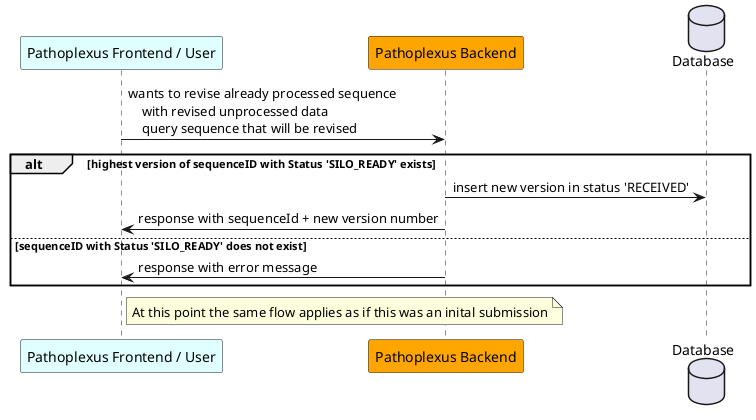 @startuml
    participant "Pathoplexus Frontend / User" as frontend #LightCyan
    participant "Pathoplexus Backend" as backend #Orange
    database "Database" as DB


    frontend -> backend: wants to revise already processed sequence\n\
    with revised unprocessed data\n\
    query sequence that will be revised

    alt highest version of sequenceID with Status 'SILO_READY' exists
        backend -> DB: insert new version in status 'RECEIVED'
    backend -> frontend: response with sequenceId + new version number
    else sequenceID with Status 'SILO_READY' does not exist
        backend -> frontend: response with error message
    end

    note right of frontend
        At this point the same flow applies as if this was an inital submission
    end note
@enduml
